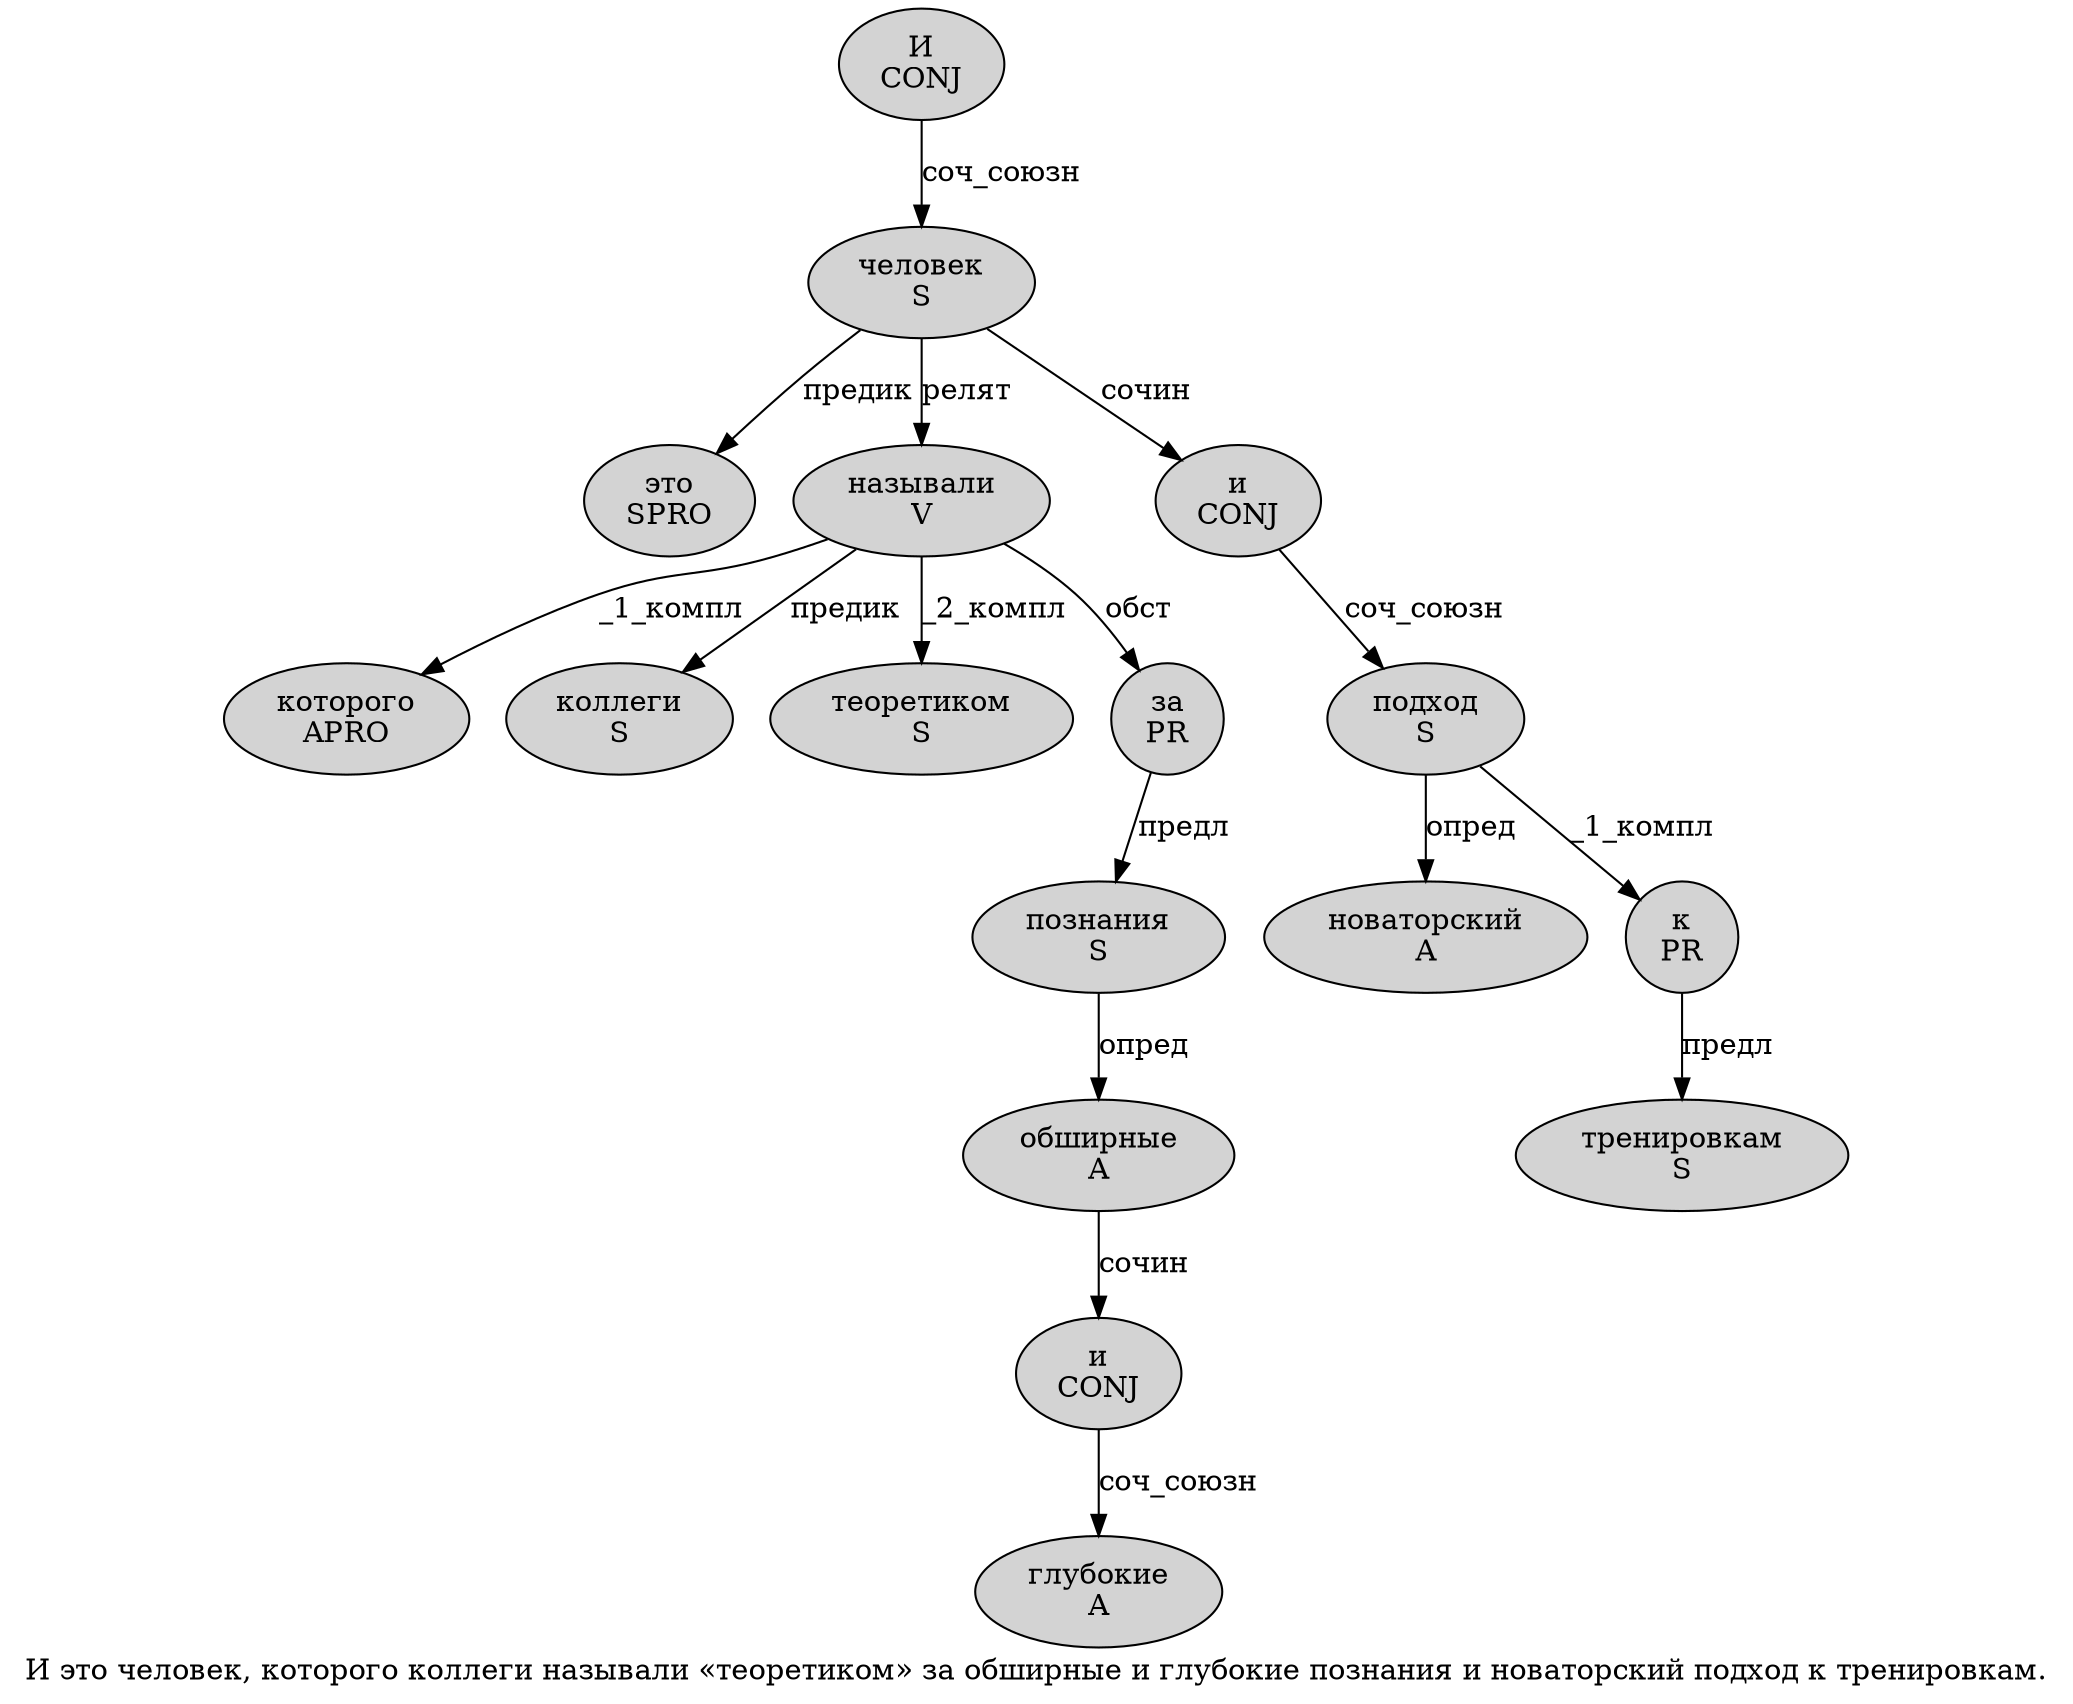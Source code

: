 digraph SENTENCE_3548 {
	graph [label="И это человек, которого коллеги называли «теоретиком» за обширные и глубокие познания и новаторский подход к тренировкам."]
	node [style=filled]
		0 [label="И
CONJ" color="" fillcolor=lightgray penwidth=1 shape=ellipse]
		1 [label="это
SPRO" color="" fillcolor=lightgray penwidth=1 shape=ellipse]
		2 [label="человек
S" color="" fillcolor=lightgray penwidth=1 shape=ellipse]
		4 [label="которого
APRO" color="" fillcolor=lightgray penwidth=1 shape=ellipse]
		5 [label="коллеги
S" color="" fillcolor=lightgray penwidth=1 shape=ellipse]
		6 [label="называли
V" color="" fillcolor=lightgray penwidth=1 shape=ellipse]
		8 [label="теоретиком
S" color="" fillcolor=lightgray penwidth=1 shape=ellipse]
		10 [label="за
PR" color="" fillcolor=lightgray penwidth=1 shape=ellipse]
		11 [label="обширные
A" color="" fillcolor=lightgray penwidth=1 shape=ellipse]
		12 [label="и
CONJ" color="" fillcolor=lightgray penwidth=1 shape=ellipse]
		13 [label="глубокие
A" color="" fillcolor=lightgray penwidth=1 shape=ellipse]
		14 [label="познания
S" color="" fillcolor=lightgray penwidth=1 shape=ellipse]
		15 [label="и
CONJ" color="" fillcolor=lightgray penwidth=1 shape=ellipse]
		16 [label="новаторский
A" color="" fillcolor=lightgray penwidth=1 shape=ellipse]
		17 [label="подход
S" color="" fillcolor=lightgray penwidth=1 shape=ellipse]
		18 [label="к
PR" color="" fillcolor=lightgray penwidth=1 shape=ellipse]
		19 [label="тренировкам
S" color="" fillcolor=lightgray penwidth=1 shape=ellipse]
			2 -> 1 [label="предик"]
			2 -> 6 [label="релят"]
			2 -> 15 [label="сочин"]
			12 -> 13 [label="соч_союзн"]
			0 -> 2 [label="соч_союзн"]
			17 -> 16 [label="опред"]
			17 -> 18 [label="_1_компл"]
			10 -> 14 [label="предл"]
			15 -> 17 [label="соч_союзн"]
			6 -> 4 [label="_1_компл"]
			6 -> 5 [label="предик"]
			6 -> 8 [label="_2_компл"]
			6 -> 10 [label="обст"]
			18 -> 19 [label="предл"]
			11 -> 12 [label="сочин"]
			14 -> 11 [label="опред"]
}